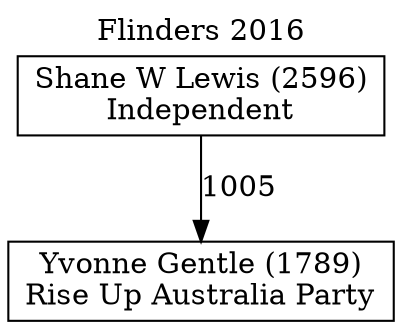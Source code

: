 // House preference flow
digraph "Yvonne Gentle (1789)_Flinders_2016" {
	graph [label="Flinders 2016" labelloc=t mclimit=10]
	node [shape=box]
	"Yvonne Gentle (1789)" [label="Yvonne Gentle (1789)
Rise Up Australia Party"]
	"Shane W Lewis (2596)" [label="Shane W Lewis (2596)
Independent"]
	"Shane W Lewis (2596)" -> "Yvonne Gentle (1789)" [label=1005]
}
